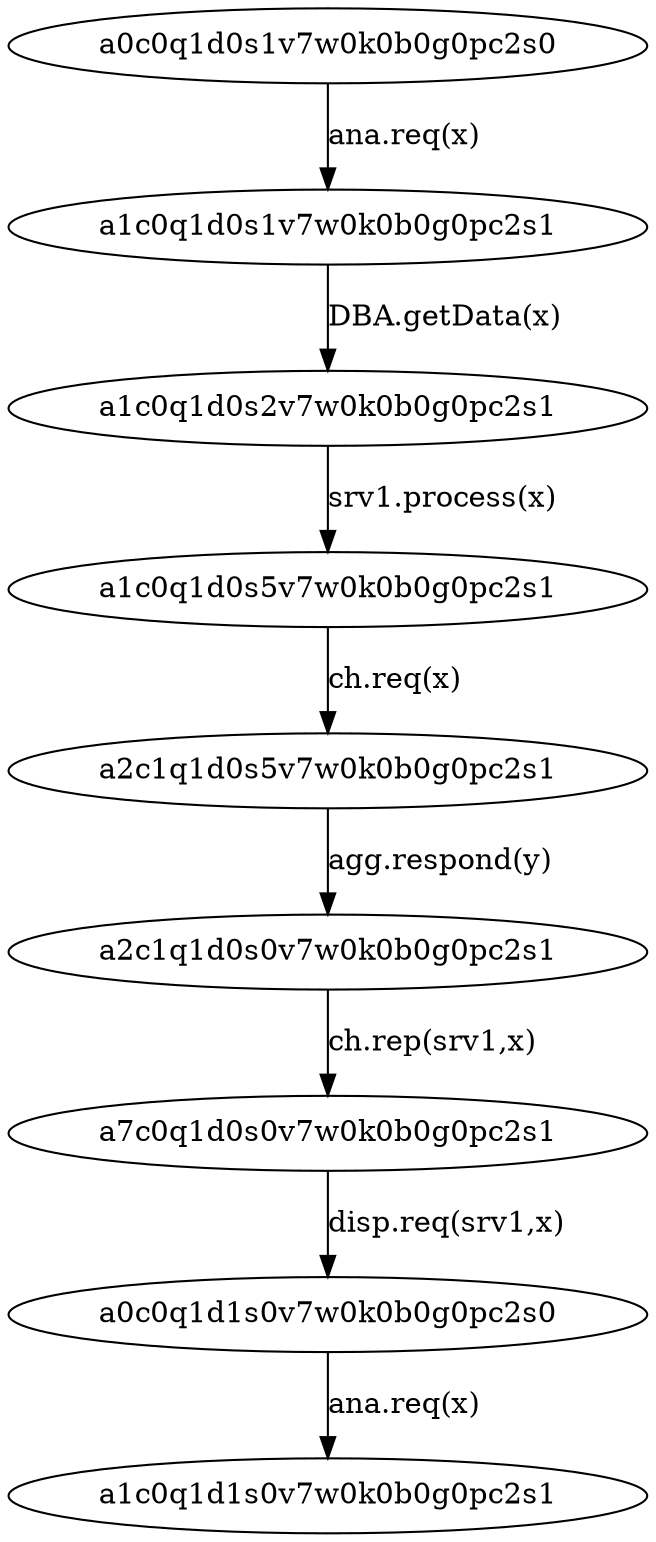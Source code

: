 digraph { 
a2c1q1d0s5v7w0k0b0g0pc2s1->a2c1q1d0s0v7w0k0b0g0pc2s1[label= "agg.respond(y)"];
a2c1q1d0s0v7w0k0b0g0pc2s1->a7c0q1d0s0v7w0k0b0g0pc2s1[label= "ch.rep(srv1,x)"];
a1c0q1d0s2v7w0k0b0g0pc2s1->a1c0q1d0s5v7w0k0b0g0pc2s1[label= "srv1.process(x)"];
a1c0q1d0s1v7w0k0b0g0pc2s1->a1c0q1d0s2v7w0k0b0g0pc2s1[label= "DBA.getData(x)"];
a0c0q1d1s0v7w0k0b0g0pc2s0->a1c0q1d1s0v7w0k0b0g0pc2s1[label= "ana.req(x)"];
a7c0q1d0s0v7w0k0b0g0pc2s1->a0c0q1d1s0v7w0k0b0g0pc2s0[label= "disp.req(srv1,x)"];
a1c0q1d0s5v7w0k0b0g0pc2s1->a2c1q1d0s5v7w0k0b0g0pc2s1[label= "ch.req(x)"];
a0c0q1d0s1v7w0k0b0g0pc2s0->a1c0q1d0s1v7w0k0b0g0pc2s1[label= "ana.req(x)"];

}